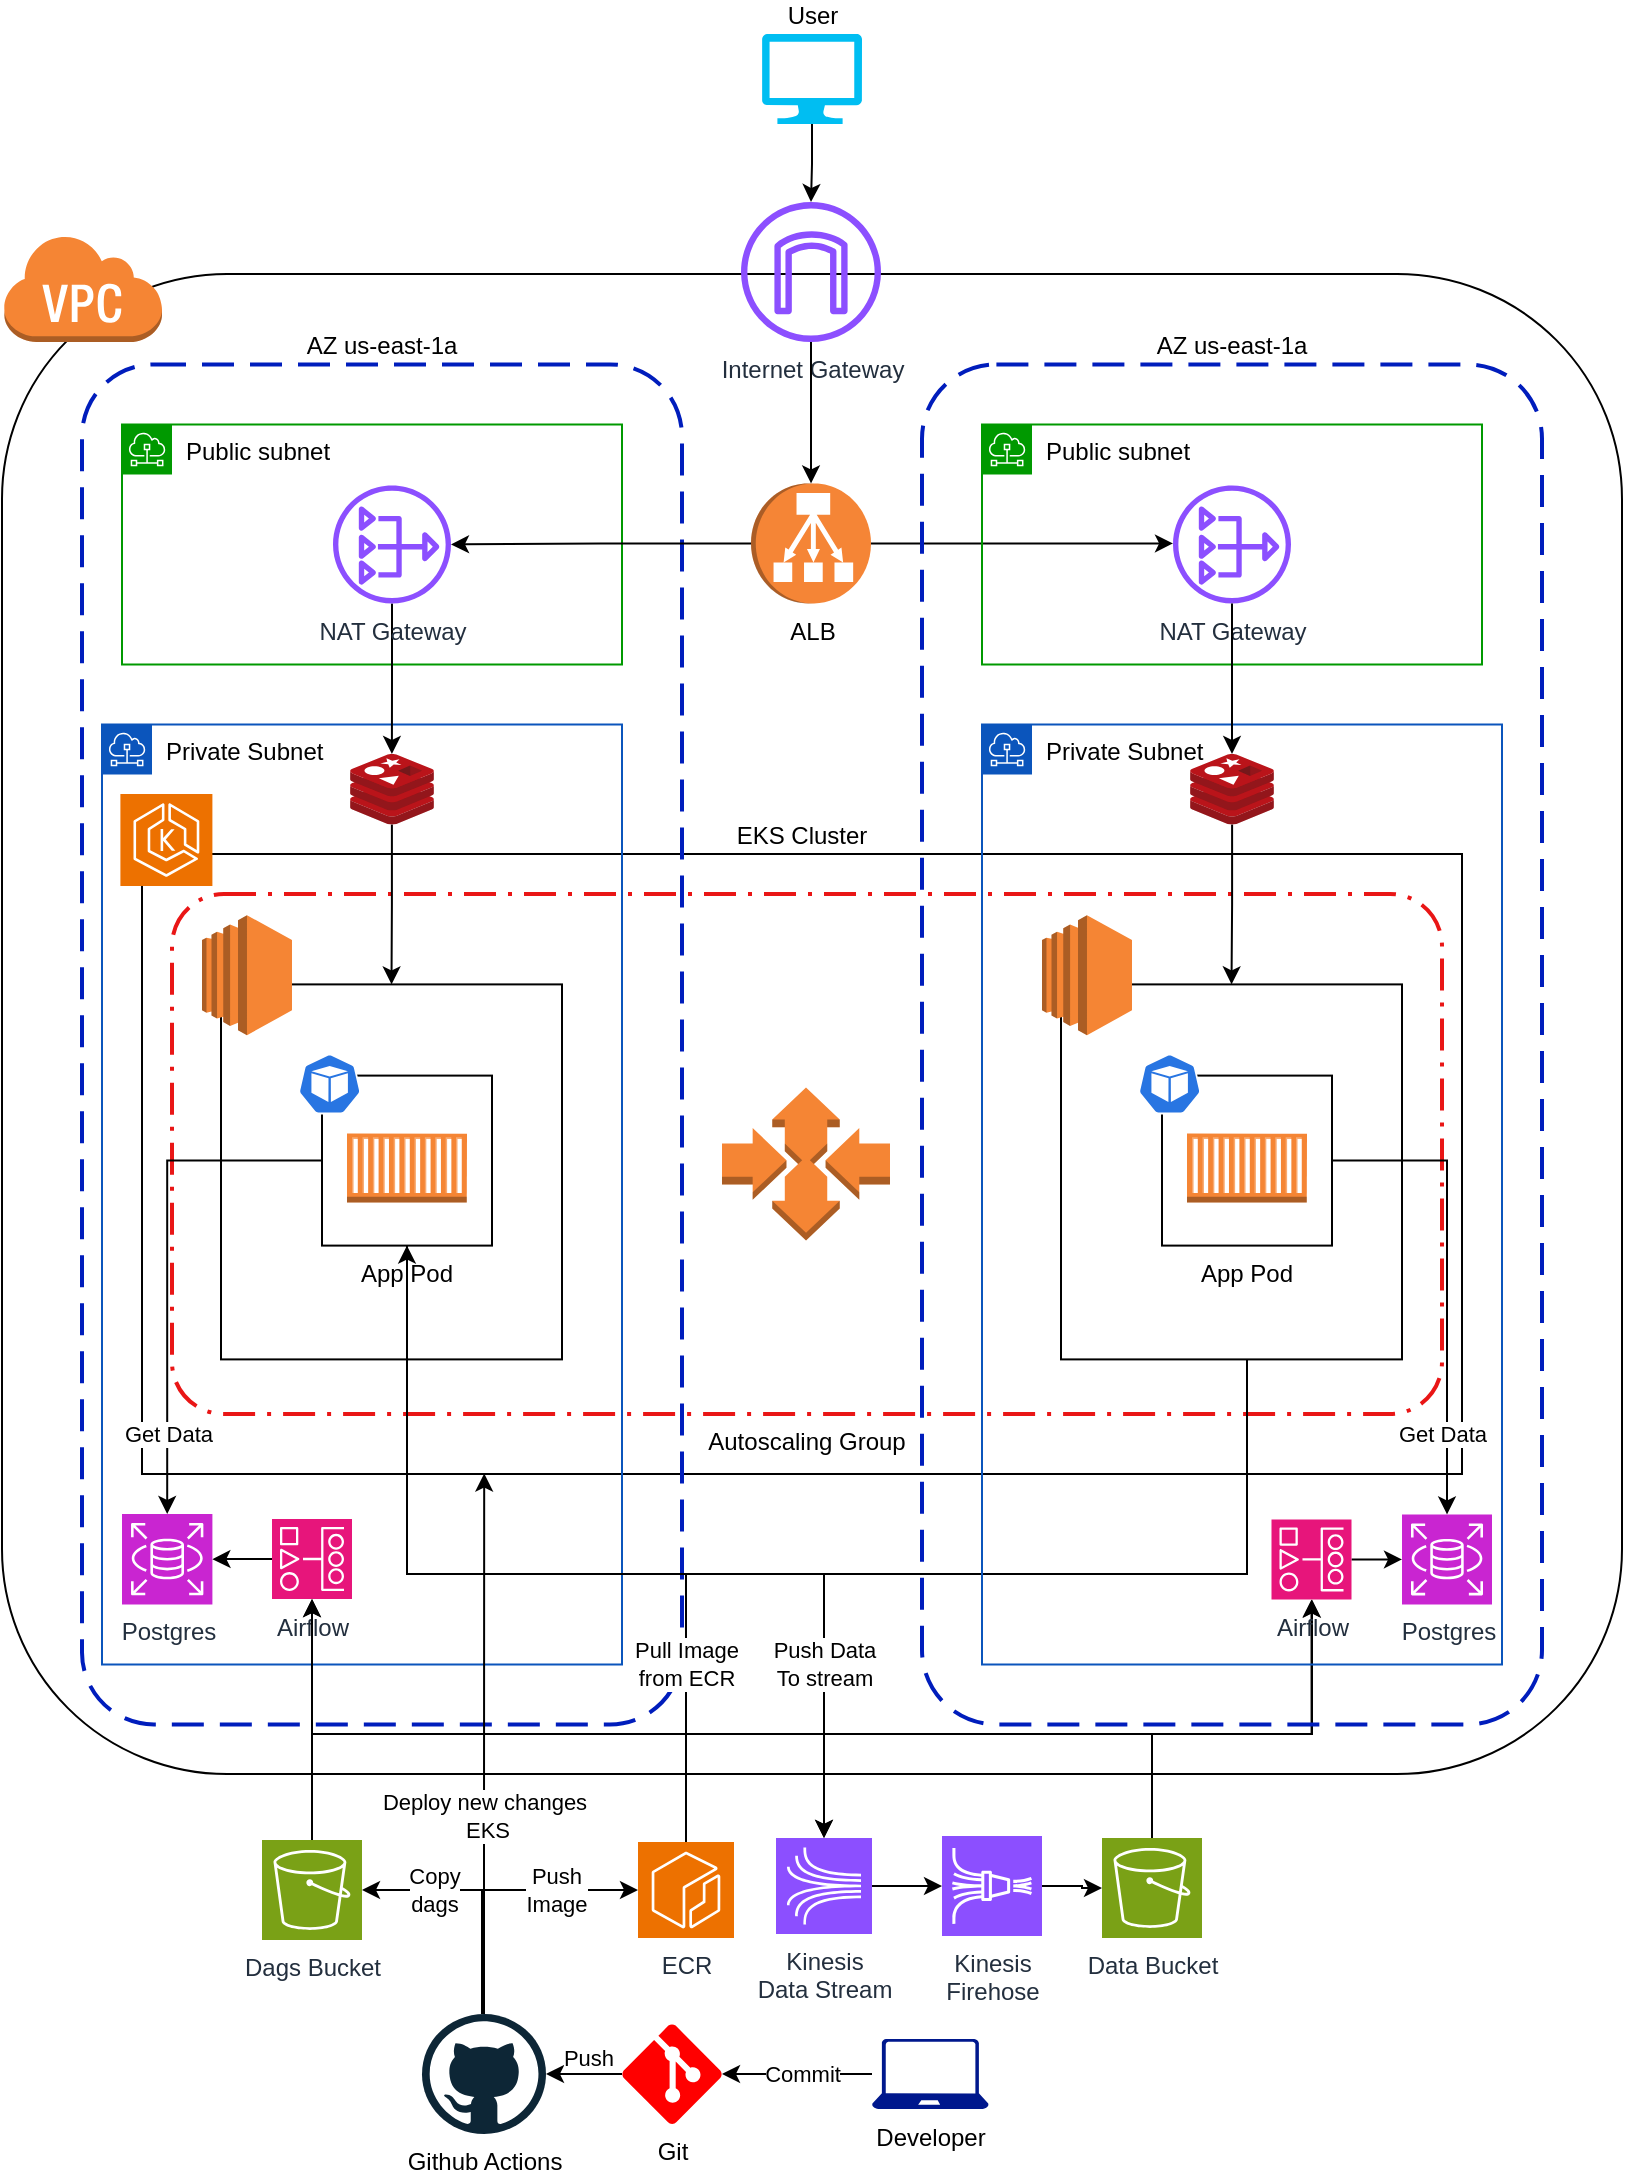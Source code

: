 <mxfile pages="2">
    <diagram id="Nk8_5WHj3bY47Nk8TwNa" name="HLD">
        <mxGraphModel dx="-669" dy="438" grid="1" gridSize="10" guides="1" tooltips="1" connect="1" arrows="1" fold="1" page="1" pageScale="1" pageWidth="827" pageHeight="1169" math="0" shadow="0">
            <root>
                <mxCell id="0"/>
                <mxCell id="1" parent="0"/>
                <mxCell id="sxPNIzPanMjUsf4vRM8A-33" value="" style="group" parent="1" vertex="1" connectable="0">
                    <mxGeometry x="827" y="60" width="810" height="1050" as="geometry"/>
                </mxCell>
                <mxCell id="7RvoK3JPYEXPi2wFE7C1-2" value="" style="rounded=1;whiteSpace=wrap;html=1;fillColor=none;container=0;" parent="sxPNIzPanMjUsf4vRM8A-33" vertex="1">
                    <mxGeometry y="120" width="810" height="750" as="geometry"/>
                </mxCell>
                <mxCell id="7RvoK3JPYEXPi2wFE7C1-3" value="EKS Cluster" style="rounded=0;whiteSpace=wrap;html=1;fillColor=none;labelPosition=center;verticalLabelPosition=top;align=center;verticalAlign=bottom;" parent="sxPNIzPanMjUsf4vRM8A-33" vertex="1">
                    <mxGeometry x="70" y="410" width="660" height="310" as="geometry"/>
                </mxCell>
                <mxCell id="7RvoK3JPYEXPi2wFE7C1-4" value="Autoscaling Group" style="rounded=1;arcSize=10;dashed=1;fillColor=none;gradientColor=none;dashPattern=8 3 1 3;strokeWidth=2;labelPosition=center;verticalLabelPosition=bottom;align=center;verticalAlign=top;textShadow=0;strokeColor=#e91616;" parent="sxPNIzPanMjUsf4vRM8A-33" vertex="1">
                    <mxGeometry x="85" y="430" width="635" height="260" as="geometry"/>
                </mxCell>
                <mxCell id="7RvoK3JPYEXPi2wFE7C1-31" value="" style="group" parent="sxPNIzPanMjUsf4vRM8A-33" connectable="0" vertex="1">
                    <mxGeometry x="40" y="165.2" width="430" height="720" as="geometry"/>
                </mxCell>
                <mxCell id="7RvoK3JPYEXPi2wFE7C1-32" value="" style="group" parent="7RvoK3JPYEXPi2wFE7C1-31" connectable="0" vertex="1">
                    <mxGeometry width="410" height="720" as="geometry"/>
                </mxCell>
                <mxCell id="7RvoK3JPYEXPi2wFE7C1-33" value="AZ us-east-1a" style="rounded=1;arcSize=12;dashed=1;strokeColor=#001DBC;fillColor=none;dashPattern=8 4;strokeWidth=2;fontColor=#000000;labelBackgroundColor=none;labelPosition=center;verticalLabelPosition=top;align=center;verticalAlign=bottom;" parent="7RvoK3JPYEXPi2wFE7C1-32" vertex="1">
                    <mxGeometry width="300" height="680" as="geometry"/>
                </mxCell>
                <mxCell id="7RvoK3JPYEXPi2wFE7C1-34" value="Private Subnet" style="sketch=0;outlineConnect=0;html=1;whiteSpace=wrap;fontSize=12;fontStyle=0;shape=mxgraph.aws4.group;grIcon=mxgraph.aws4.group_subnet;strokeColor=#0b55bc;fillColor=none;verticalAlign=top;align=left;spacingLeft=30;dashed=0;" parent="7RvoK3JPYEXPi2wFE7C1-32" vertex="1">
                    <mxGeometry x="10" y="180" width="260" height="470" as="geometry"/>
                </mxCell>
                <mxCell id="7RvoK3JPYEXPi2wFE7C1-35" value="&lt;font style=&quot;&quot; color=&quot;#000000&quot;&gt;Public subnet&lt;/font&gt;" style="sketch=0;outlineConnect=0;gradientColor=none;html=1;whiteSpace=wrap;fontSize=12;fontStyle=0;shape=mxgraph.aws4.group;grIcon=mxgraph.aws4.group_subnet;strokeColor=#009900;fillColor=none;verticalAlign=top;align=left;spacingLeft=30;fontColor=#879196;dashed=0;" parent="7RvoK3JPYEXPi2wFE7C1-32" vertex="1">
                    <mxGeometry x="20" y="30" width="250" height="120" as="geometry"/>
                </mxCell>
                <mxCell id="LtW3pOr9cEODEj7JGffH-4" style="edgeStyle=orthogonalEdgeStyle;rounded=0;orthogonalLoop=1;jettySize=auto;html=1;" parent="7RvoK3JPYEXPi2wFE7C1-32" source="7RvoK3JPYEXPi2wFE7C1-37" target="LtW3pOr9cEODEj7JGffH-1" edge="1">
                    <mxGeometry relative="1" as="geometry"/>
                </mxCell>
                <mxCell id="7RvoK3JPYEXPi2wFE7C1-37" value="NAT Gateway" style="sketch=0;outlineConnect=0;fontColor=#232F3E;gradientColor=none;fillColor=#8C4FFF;strokeColor=none;dashed=0;verticalLabelPosition=bottom;verticalAlign=top;align=center;html=1;fontSize=12;fontStyle=0;aspect=fixed;pointerEvents=1;shape=mxgraph.aws4.nat_gateway;direction=east;" parent="7RvoK3JPYEXPi2wFE7C1-32" vertex="1">
                    <mxGeometry x="125.5" y="60.5" width="59" height="59" as="geometry"/>
                </mxCell>
                <mxCell id="7RvoK3JPYEXPi2wFE7C1-38" value="" style="group" parent="7RvoK3JPYEXPi2wFE7C1-32" connectable="0" vertex="1">
                    <mxGeometry x="60" y="275.4" width="269.5" height="222.1" as="geometry"/>
                </mxCell>
                <mxCell id="7RvoK3JPYEXPi2wFE7C1-39" value="" style="rounded=0;whiteSpace=wrap;html=1;labelPosition=center;verticalLabelPosition=bottom;align=center;verticalAlign=top;" parent="7RvoK3JPYEXPi2wFE7C1-38" vertex="1">
                    <mxGeometry x="9.5" y="34.6" width="170.5" height="187.5" as="geometry"/>
                </mxCell>
                <mxCell id="7RvoK3JPYEXPi2wFE7C1-40" value="" style="outlineConnect=0;dashed=0;verticalLabelPosition=bottom;verticalAlign=top;align=center;html=1;shape=mxgraph.aws3.ec2;fillColor=#F58534;gradientColor=none;" parent="7RvoK3JPYEXPi2wFE7C1-38" vertex="1">
                    <mxGeometry width="45" height="60" as="geometry"/>
                </mxCell>
                <mxCell id="7RvoK3JPYEXPi2wFE7C1-45" value="" style="group" parent="7RvoK3JPYEXPi2wFE7C1-38" connectable="0" vertex="1">
                    <mxGeometry x="40" y="59.6" width="105" height="105.6" as="geometry"/>
                </mxCell>
                <mxCell id="7RvoK3JPYEXPi2wFE7C1-46" value="App Pod" style="whiteSpace=wrap;html=1;aspect=fixed;labelPosition=center;verticalLabelPosition=bottom;align=center;verticalAlign=top;" parent="7RvoK3JPYEXPi2wFE7C1-45" vertex="1">
                    <mxGeometry x="20" y="20.6" width="85" height="85" as="geometry"/>
                </mxCell>
                <mxCell id="7RvoK3JPYEXPi2wFE7C1-47" value="" style="outlineConnect=0;dashed=0;verticalLabelPosition=bottom;verticalAlign=top;align=center;html=1;shape=mxgraph.aws3.ec2_compute_container;fillColor=#F58534;gradientColor=none;" parent="7RvoK3JPYEXPi2wFE7C1-45" vertex="1">
                    <mxGeometry x="32.5" y="49.6" width="60" height="34.5" as="geometry"/>
                </mxCell>
                <mxCell id="7RvoK3JPYEXPi2wFE7C1-49" value="" style="aspect=fixed;sketch=0;html=1;dashed=0;whitespace=wrap;fillColor=#2875E2;strokeColor=#ffffff;points=[[0.005,0.63,0],[0.1,0.2,0],[0.9,0.2,0],[0.5,0,0],[0.995,0.63,0],[0.72,0.99,0],[0.5,1,0],[0.28,0.99,0]];shape=mxgraph.kubernetes.icon2;prIcon=pod" parent="7RvoK3JPYEXPi2wFE7C1-38" vertex="1">
                    <mxGeometry x="48" y="69.2" width="31.66" height="30.4" as="geometry"/>
                </mxCell>
                <mxCell id="7RvoK3JPYEXPi2wFE7C1-50" value="" style="sketch=0;points=[[0,0,0],[0.25,0,0],[0.5,0,0],[0.75,0,0],[1,0,0],[0,1,0],[0.25,1,0],[0.5,1,0],[0.75,1,0],[1,1,0],[0,0.25,0],[0,0.5,0],[0,0.75,0],[1,0.25,0],[1,0.5,0],[1,0.75,0]];outlineConnect=0;fontColor=#232F3E;fillColor=#ED7100;strokeColor=#ffffff;dashed=0;verticalLabelPosition=bottom;verticalAlign=top;align=center;html=1;fontSize=12;fontStyle=0;aspect=fixed;shape=mxgraph.aws4.resourceIcon;resIcon=mxgraph.aws4.eks;" parent="7RvoK3JPYEXPi2wFE7C1-32" vertex="1">
                    <mxGeometry x="19.2" y="214.8" width="46" height="46" as="geometry"/>
                </mxCell>
                <mxCell id="7RvoK3JPYEXPi2wFE7C1-69" value="Postgres" style="sketch=0;points=[[0,0,0],[0.25,0,0],[0.5,0,0],[0.75,0,0],[1,0,0],[0,1,0],[0.25,1,0],[0.5,1,0],[0.75,1,0],[1,1,0],[0,0.25,0],[0,0.5,0],[0,0.75,0],[1,0.25,0],[1,0.5,0],[1,0.75,0]];outlineConnect=0;fontColor=#232F3E;fillColor=#C925D1;strokeColor=#ffffff;dashed=0;verticalLabelPosition=bottom;verticalAlign=top;align=center;html=1;fontSize=12;fontStyle=0;aspect=fixed;shape=mxgraph.aws4.resourceIcon;resIcon=mxgraph.aws4.rds;" parent="7RvoK3JPYEXPi2wFE7C1-32" vertex="1">
                    <mxGeometry x="20" y="574.8" width="45.2" height="45.2" as="geometry"/>
                </mxCell>
                <mxCell id="8qDAEN7lTzCCSwW9B4eR-32" value="" style="edgeStyle=orthogonalEdgeStyle;rounded=0;orthogonalLoop=1;jettySize=auto;html=1;" parent="7RvoK3JPYEXPi2wFE7C1-32" source="8qDAEN7lTzCCSwW9B4eR-21" target="7RvoK3JPYEXPi2wFE7C1-69" edge="1">
                    <mxGeometry relative="1" as="geometry"/>
                </mxCell>
                <mxCell id="8qDAEN7lTzCCSwW9B4eR-21" value="Airflow" style="sketch=0;points=[[0,0,0],[0.25,0,0],[0.5,0,0],[0.75,0,0],[1,0,0],[0,1,0],[0.25,1,0],[0.5,1,0],[0.75,1,0],[1,1,0],[0,0.25,0],[0,0.5,0],[0,0.75,0],[1,0.25,0],[1,0.5,0],[1,0.75,0]];outlineConnect=0;fontColor=#232F3E;fillColor=#E7157B;strokeColor=#ffffff;dashed=0;verticalLabelPosition=bottom;verticalAlign=top;align=center;html=1;fontSize=12;fontStyle=0;aspect=fixed;shape=mxgraph.aws4.resourceIcon;resIcon=mxgraph.aws4.managed_workflows_for_apache_airflow;" parent="7RvoK3JPYEXPi2wFE7C1-32" vertex="1">
                    <mxGeometry x="95" y="577.3" width="40" height="40" as="geometry"/>
                </mxCell>
                <mxCell id="LtW3pOr9cEODEj7JGffH-5" style="edgeStyle=orthogonalEdgeStyle;rounded=0;orthogonalLoop=1;jettySize=auto;html=1;" parent="7RvoK3JPYEXPi2wFE7C1-32" source="LtW3pOr9cEODEj7JGffH-1" target="7RvoK3JPYEXPi2wFE7C1-39" edge="1">
                    <mxGeometry relative="1" as="geometry"/>
                </mxCell>
                <mxCell id="LtW3pOr9cEODEj7JGffH-1" value="" style="image;sketch=0;aspect=fixed;html=1;points=[];align=center;fontSize=12;image=img/lib/mscae/Cache_Redis_Product.svg;" parent="7RvoK3JPYEXPi2wFE7C1-32" vertex="1">
                    <mxGeometry x="134.05" y="194.8" width="41.9" height="35.2" as="geometry"/>
                </mxCell>
                <mxCell id="7RvoK3JPYEXPi2wFE7C1-60" value="" style="outlineConnect=0;dashed=0;verticalLabelPosition=bottom;verticalAlign=top;align=center;html=1;shape=mxgraph.aws3.auto_scaling;fillColor=#F58534;gradientColor=none;" parent="7RvoK3JPYEXPi2wFE7C1-32" vertex="1">
                    <mxGeometry x="320" y="361.55" width="84" height="76.5" as="geometry"/>
                </mxCell>
                <mxCell id="VeaT5giZ94QDTVKN3jzC-1" value="ALB" style="outlineConnect=0;dashed=0;verticalLabelPosition=bottom;verticalAlign=top;align=center;html=1;shape=mxgraph.aws3.classic_load_balancer;fillColor=#F58536;gradientColor=none;direction=south;" parent="7RvoK3JPYEXPi2wFE7C1-32" vertex="1">
                    <mxGeometry x="334.5" y="59.5" width="60" height="60" as="geometry"/>
                </mxCell>
                <mxCell id="VeaT5giZ94QDTVKN3jzC-5" style="edgeStyle=orthogonalEdgeStyle;rounded=0;orthogonalLoop=1;jettySize=auto;html=1;" parent="7RvoK3JPYEXPi2wFE7C1-32" source="VeaT5giZ94QDTVKN3jzC-1" target="7RvoK3JPYEXPi2wFE7C1-37" edge="1">
                    <mxGeometry relative="1" as="geometry"/>
                </mxCell>
                <mxCell id="sxPNIzPanMjUsf4vRM8A-8" style="edgeStyle=orthogonalEdgeStyle;rounded=0;orthogonalLoop=1;jettySize=auto;html=1;entryX=0.5;entryY=0;entryDx=0;entryDy=0;entryPerimeter=0;" parent="7RvoK3JPYEXPi2wFE7C1-32" source="7RvoK3JPYEXPi2wFE7C1-46" target="7RvoK3JPYEXPi2wFE7C1-69" edge="1">
                    <mxGeometry relative="1" as="geometry"/>
                </mxCell>
                <mxCell id="sxPNIzPanMjUsf4vRM8A-9" value="Get Data" style="edgeLabel;html=1;align=center;verticalAlign=middle;resizable=0;points=[];" parent="sxPNIzPanMjUsf4vRM8A-8" vertex="1" connectable="0">
                    <mxGeometry x="0.558" relative="1" as="geometry">
                        <mxPoint y="16" as="offset"/>
                    </mxGeometry>
                </mxCell>
                <mxCell id="7RvoK3JPYEXPi2wFE7C1-51" value="" style="outlineConnect=0;dashed=0;verticalLabelPosition=bottom;verticalAlign=top;align=center;html=1;shape=mxgraph.aws3.virtual_private_cloud;fillColor=#F58534;gradientColor=none;" parent="sxPNIzPanMjUsf4vRM8A-33" vertex="1">
                    <mxGeometry x="0.5" y="100" width="79.5" height="54" as="geometry"/>
                </mxCell>
                <mxCell id="8qDAEN7lTzCCSwW9B4eR-36" style="edgeStyle=orthogonalEdgeStyle;rounded=0;orthogonalLoop=1;jettySize=auto;html=1;" parent="sxPNIzPanMjUsf4vRM8A-33" source="VeaT5giZ94QDTVKN3jzC-1" target="8qDAEN7lTzCCSwW9B4eR-7" edge="1">
                    <mxGeometry relative="1" as="geometry">
                        <Array as="points">
                            <mxPoint x="410" y="250"/>
                        </Array>
                    </mxGeometry>
                </mxCell>
                <mxCell id="7RvoK3JPYEXPi2wFE7C1-53" value="Internet Gateway" style="sketch=0;outlineConnect=0;fontColor=#232F3E;gradientColor=none;fillColor=#8C4FFF;strokeColor=none;dashed=0;verticalLabelPosition=bottom;verticalAlign=top;align=center;html=1;fontSize=12;fontStyle=0;aspect=fixed;pointerEvents=1;shape=mxgraph.aws4.internet_gateway;" parent="sxPNIzPanMjUsf4vRM8A-33" vertex="1">
                    <mxGeometry x="369.5" y="84" width="70" height="70" as="geometry"/>
                </mxCell>
                <mxCell id="7RvoK3JPYEXPi2wFE7C1-57" value="" style="edgeStyle=orthogonalEdgeStyle;rounded=0;orthogonalLoop=1;jettySize=auto;html=1;" parent="sxPNIzPanMjUsf4vRM8A-33" source="7RvoK3JPYEXPi2wFE7C1-58" target="7RvoK3JPYEXPi2wFE7C1-53" edge="1">
                    <mxGeometry relative="1" as="geometry"/>
                </mxCell>
                <mxCell id="7RvoK3JPYEXPi2wFE7C1-58" value="User" style="verticalLabelPosition=top;html=1;verticalAlign=bottom;align=center;strokeColor=none;fillColor=#00BEF2;shape=mxgraph.azure.computer;pointerEvents=1;labelPosition=center;" parent="sxPNIzPanMjUsf4vRM8A-33" vertex="1">
                    <mxGeometry x="380" width="50" height="45" as="geometry"/>
                </mxCell>
                <mxCell id="3yoMqUDnN0wElFV1GtGB-1" value="Data Bucket" style="sketch=0;points=[[0,0,0],[0.25,0,0],[0.5,0,0],[0.75,0,0],[1,0,0],[0,1,0],[0.25,1,0],[0.5,1,0],[0.75,1,0],[1,1,0],[0,0.25,0],[0,0.5,0],[0,0.75,0],[1,0.25,0],[1,0.5,0],[1,0.75,0]];outlineConnect=0;fontColor=#232F3E;fillColor=#7AA116;strokeColor=#ffffff;dashed=0;verticalLabelPosition=bottom;verticalAlign=top;align=center;html=1;fontSize=12;fontStyle=0;aspect=fixed;shape=mxgraph.aws4.resourceIcon;resIcon=mxgraph.aws4.s3;" parent="sxPNIzPanMjUsf4vRM8A-33" vertex="1">
                    <mxGeometry x="550" y="902" width="50" height="50" as="geometry"/>
                </mxCell>
                <mxCell id="3yoMqUDnN0wElFV1GtGB-9" value="" style="edgeStyle=orthogonalEdgeStyle;rounded=0;orthogonalLoop=1;jettySize=auto;html=1;" parent="sxPNIzPanMjUsf4vRM8A-33" source="3yoMqUDnN0wElFV1GtGB-2" target="3yoMqUDnN0wElFV1GtGB-3" edge="1">
                    <mxGeometry relative="1" as="geometry"/>
                </mxCell>
                <mxCell id="3yoMqUDnN0wElFV1GtGB-2" value="Kinesis&lt;div&gt;&lt;span style=&quot;background-color: initial;&quot;&gt;Data Stream&lt;/span&gt;&lt;/div&gt;" style="sketch=0;points=[[0,0,0],[0.25,0,0],[0.5,0,0],[0.75,0,0],[1,0,0],[0,1,0],[0.25,1,0],[0.5,1,0],[0.75,1,0],[1,1,0],[0,0.25,0],[0,0.5,0],[0,0.75,0],[1,0.25,0],[1,0.5,0],[1,0.75,0]];outlineConnect=0;fontColor=#232F3E;fillColor=#8C4FFF;strokeColor=#ffffff;dashed=0;verticalLabelPosition=bottom;verticalAlign=top;align=center;html=1;fontSize=12;fontStyle=0;aspect=fixed;shape=mxgraph.aws4.resourceIcon;resIcon=mxgraph.aws4.kinesis;direction=east;" parent="sxPNIzPanMjUsf4vRM8A-33" vertex="1">
                    <mxGeometry x="387" y="902" width="48" height="48" as="geometry"/>
                </mxCell>
                <mxCell id="3yoMqUDnN0wElFV1GtGB-10" value="" style="edgeStyle=orthogonalEdgeStyle;rounded=0;orthogonalLoop=1;jettySize=auto;html=1;" parent="sxPNIzPanMjUsf4vRM8A-33" source="3yoMqUDnN0wElFV1GtGB-3" target="3yoMqUDnN0wElFV1GtGB-1" edge="1">
                    <mxGeometry relative="1" as="geometry"/>
                </mxCell>
                <mxCell id="3yoMqUDnN0wElFV1GtGB-3" value="Kinesis&lt;div&gt;Firehose&lt;/div&gt;" style="sketch=0;points=[[0,0,0],[0.25,0,0],[0.5,0,0],[0.75,0,0],[1,0,0],[0,1,0],[0.25,1,0],[0.5,1,0],[0.75,1,0],[1,1,0],[0,0.25,0],[0,0.5,0],[0,0.75,0],[1,0.25,0],[1,0.5,0],[1,0.75,0]];outlineConnect=0;fontColor=#232F3E;fillColor=#8C4FFF;strokeColor=#ffffff;dashed=0;verticalLabelPosition=bottom;verticalAlign=top;align=center;html=1;fontSize=12;fontStyle=0;aspect=fixed;shape=mxgraph.aws4.resourceIcon;resIcon=mxgraph.aws4.kinesis_data_firehose;direction=east;" parent="sxPNIzPanMjUsf4vRM8A-33" vertex="1">
                    <mxGeometry x="470" y="901" width="50" height="50" as="geometry"/>
                </mxCell>
                <mxCell id="8qDAEN7lTzCCSwW9B4eR-20" style="edgeStyle=orthogonalEdgeStyle;rounded=0;orthogonalLoop=1;jettySize=auto;html=1;exitX=0.5;exitY=1;exitDx=0;exitDy=0;" parent="sxPNIzPanMjUsf4vRM8A-33" source="8qDAEN7lTzCCSwW9B4eR-12" target="3yoMqUDnN0wElFV1GtGB-2" edge="1">
                    <mxGeometry relative="1" as="geometry">
                        <Array as="points">
                            <mxPoint x="623" y="770"/>
                            <mxPoint x="411" y="770"/>
                        </Array>
                    </mxGeometry>
                </mxCell>
                <mxCell id="8qDAEN7lTzCCSwW9B4eR-29" style="edgeStyle=orthogonalEdgeStyle;rounded=0;orthogonalLoop=1;jettySize=auto;html=1;entryX=0.5;entryY=1;entryDx=0;entryDy=0;entryPerimeter=0;" parent="sxPNIzPanMjUsf4vRM8A-33" source="3yoMqUDnN0wElFV1GtGB-1" target="8qDAEN7lTzCCSwW9B4eR-22" edge="1">
                    <mxGeometry relative="1" as="geometry">
                        <Array as="points">
                            <mxPoint x="575" y="850"/>
                            <mxPoint x="655" y="850"/>
                        </Array>
                    </mxGeometry>
                </mxCell>
                <mxCell id="LtW3pOr9cEODEj7JGffH-9" style="edgeStyle=orthogonalEdgeStyle;rounded=0;orthogonalLoop=1;jettySize=auto;html=1;" parent="sxPNIzPanMjUsf4vRM8A-33" source="LtW3pOr9cEODEj7JGffH-6" target="8qDAEN7lTzCCSwW9B4eR-22" edge="1">
                    <mxGeometry relative="1" as="geometry">
                        <Array as="points">
                            <mxPoint x="155" y="850"/>
                            <mxPoint x="655" y="850"/>
                        </Array>
                    </mxGeometry>
                </mxCell>
                <mxCell id="LtW3pOr9cEODEj7JGffH-6" value="Dags Bucket" style="sketch=0;points=[[0,0,0],[0.25,0,0],[0.5,0,0],[0.75,0,0],[1,0,0],[0,1,0],[0.25,1,0],[0.5,1,0],[0.75,1,0],[1,1,0],[0,0.25,0],[0,0.5,0],[0,0.75,0],[1,0.25,0],[1,0.5,0],[1,0.75,0]];outlineConnect=0;fontColor=#232F3E;fillColor=#7AA116;strokeColor=#ffffff;dashed=0;verticalLabelPosition=bottom;verticalAlign=top;align=center;html=1;fontSize=12;fontStyle=0;aspect=fixed;shape=mxgraph.aws4.resourceIcon;resIcon=mxgraph.aws4.s3;" parent="sxPNIzPanMjUsf4vRM8A-33" vertex="1">
                    <mxGeometry x="130" y="903" width="50" height="50" as="geometry"/>
                </mxCell>
                <mxCell id="LtW3pOr9cEODEj7JGffH-7" style="edgeStyle=orthogonalEdgeStyle;rounded=0;orthogonalLoop=1;jettySize=auto;html=1;entryX=0.5;entryY=1;entryDx=0;entryDy=0;entryPerimeter=0;" parent="sxPNIzPanMjUsf4vRM8A-33" source="LtW3pOr9cEODEj7JGffH-6" target="8qDAEN7lTzCCSwW9B4eR-21" edge="1">
                    <mxGeometry relative="1" as="geometry"/>
                </mxCell>
                <mxCell id="LtW3pOr9cEODEj7JGffH-8" style="edgeStyle=orthogonalEdgeStyle;rounded=0;orthogonalLoop=1;jettySize=auto;html=1;entryX=0.5;entryY=1;entryDx=0;entryDy=0;entryPerimeter=0;" parent="sxPNIzPanMjUsf4vRM8A-33" source="3yoMqUDnN0wElFV1GtGB-1" target="8qDAEN7lTzCCSwW9B4eR-21" edge="1">
                    <mxGeometry relative="1" as="geometry">
                        <Array as="points">
                            <mxPoint x="575" y="850"/>
                            <mxPoint x="155" y="850"/>
                        </Array>
                    </mxGeometry>
                </mxCell>
                <mxCell id="VeaT5giZ94QDTVKN3jzC-3" value="" style="edgeStyle=orthogonalEdgeStyle;rounded=0;orthogonalLoop=1;jettySize=auto;html=1;" parent="sxPNIzPanMjUsf4vRM8A-33" source="7RvoK3JPYEXPi2wFE7C1-53" target="VeaT5giZ94QDTVKN3jzC-1" edge="1">
                    <mxGeometry relative="1" as="geometry">
                        <Array as="points"/>
                        <mxPoint x="410" y="150" as="sourcePoint"/>
                        <mxPoint x="586" y="250" as="targetPoint"/>
                    </mxGeometry>
                </mxCell>
                <mxCell id="VeaT5giZ94QDTVKN3jzC-7" style="edgeStyle=orthogonalEdgeStyle;rounded=0;orthogonalLoop=1;jettySize=auto;html=1;entryX=0.5;entryY=1;entryDx=0;entryDy=0;" parent="sxPNIzPanMjUsf4vRM8A-33" source="VeaT5giZ94QDTVKN3jzC-6" target="7RvoK3JPYEXPi2wFE7C1-46" edge="1">
                    <mxGeometry relative="1" as="geometry">
                        <Array as="points">
                            <mxPoint x="342" y="770"/>
                            <mxPoint x="202" y="770"/>
                        </Array>
                    </mxGeometry>
                </mxCell>
                <mxCell id="VeaT5giZ94QDTVKN3jzC-9" style="edgeStyle=orthogonalEdgeStyle;rounded=0;orthogonalLoop=1;jettySize=auto;html=1;entryX=0.5;entryY=1;entryDx=0;entryDy=0;" parent="sxPNIzPanMjUsf4vRM8A-33" source="VeaT5giZ94QDTVKN3jzC-6" target="8qDAEN7lTzCCSwW9B4eR-12" edge="1">
                    <mxGeometry relative="1" as="geometry">
                        <Array as="points">
                            <mxPoint x="342" y="770"/>
                            <mxPoint x="623" y="770"/>
                        </Array>
                    </mxGeometry>
                </mxCell>
                <mxCell id="VeaT5giZ94QDTVKN3jzC-11" value="Pull Image&lt;div&gt;from ECR&lt;/div&gt;" style="edgeLabel;html=1;align=center;verticalAlign=middle;resizable=0;points=[];" parent="VeaT5giZ94QDTVKN3jzC-9" vertex="1" connectable="0">
                    <mxGeometry x="-0.672" y="-1" relative="1" as="geometry">
                        <mxPoint x="-1" y="6" as="offset"/>
                    </mxGeometry>
                </mxCell>
                <mxCell id="VeaT5giZ94QDTVKN3jzC-6" value="ECR" style="sketch=0;points=[[0,0,0],[0.25,0,0],[0.5,0,0],[0.75,0,0],[1,0,0],[0,1,0],[0.25,1,0],[0.5,1,0],[0.75,1,0],[1,1,0],[0,0.25,0],[0,0.5,0],[0,0.75,0],[1,0.25,0],[1,0.5,0],[1,0.75,0]];outlineConnect=0;fontColor=#232F3E;fillColor=#ED7100;strokeColor=#ffffff;dashed=0;verticalLabelPosition=bottom;verticalAlign=top;align=center;html=1;fontSize=12;fontStyle=0;aspect=fixed;shape=mxgraph.aws4.resourceIcon;resIcon=mxgraph.aws4.ecr;" parent="sxPNIzPanMjUsf4vRM8A-33" vertex="1">
                    <mxGeometry x="318" y="904" width="48" height="48" as="geometry"/>
                </mxCell>
                <mxCell id="VeaT5giZ94QDTVKN3jzC-8" style="edgeStyle=orthogonalEdgeStyle;rounded=0;orthogonalLoop=1;jettySize=auto;html=1;exitX=0.5;exitY=1;exitDx=0;exitDy=0;entryX=0.5;entryY=0;entryDx=0;entryDy=0;entryPerimeter=0;" parent="sxPNIzPanMjUsf4vRM8A-33" source="7RvoK3JPYEXPi2wFE7C1-46" target="3yoMqUDnN0wElFV1GtGB-2" edge="1">
                    <mxGeometry relative="1" as="geometry">
                        <Array as="points">
                            <mxPoint x="202" y="770"/>
                            <mxPoint x="411" y="770"/>
                        </Array>
                    </mxGeometry>
                </mxCell>
                <mxCell id="VeaT5giZ94QDTVKN3jzC-10" value="Push Data&lt;div&gt;To stream&lt;/div&gt;" style="edgeLabel;html=1;align=center;verticalAlign=middle;resizable=0;points=[];" parent="VeaT5giZ94QDTVKN3jzC-8" vertex="1" connectable="0">
                    <mxGeometry x="0.702" y="1" relative="1" as="geometry">
                        <mxPoint x="-1" y="-12" as="offset"/>
                    </mxGeometry>
                </mxCell>
                <mxCell id="sxPNIzPanMjUsf4vRM8A-19" value="" style="edgeStyle=orthogonalEdgeStyle;rounded=0;orthogonalLoop=1;jettySize=auto;html=1;" parent="sxPNIzPanMjUsf4vRM8A-33" source="sxPNIzPanMjUsf4vRM8A-21" target="sxPNIzPanMjUsf4vRM8A-25" edge="1">
                    <mxGeometry relative="1" as="geometry"/>
                </mxCell>
                <mxCell id="sxPNIzPanMjUsf4vRM8A-20" value="Commit" style="edgeLabel;html=1;align=center;verticalAlign=middle;resizable=0;points=[];" parent="sxPNIzPanMjUsf4vRM8A-19" connectable="0" vertex="1">
                    <mxGeometry x="0.135" relative="1" as="geometry">
                        <mxPoint x="7" as="offset"/>
                    </mxGeometry>
                </mxCell>
                <mxCell id="sxPNIzPanMjUsf4vRM8A-21" value="Developer" style="sketch=0;aspect=fixed;pointerEvents=1;shadow=0;dashed=0;html=1;strokeColor=none;labelPosition=center;verticalLabelPosition=bottom;verticalAlign=top;align=center;fillColor=#00188D;shape=mxgraph.azure.laptop" parent="sxPNIzPanMjUsf4vRM8A-33" vertex="1">
                    <mxGeometry x="435" y="1002.5" width="58.33" height="35" as="geometry"/>
                </mxCell>
                <mxCell id="sxPNIzPanMjUsf4vRM8A-22" value="Github Actions" style="dashed=0;outlineConnect=0;html=1;align=center;labelPosition=center;verticalLabelPosition=bottom;verticalAlign=top;shape=mxgraph.weblogos.github" parent="sxPNIzPanMjUsf4vRM8A-33" vertex="1">
                    <mxGeometry x="210" y="990" width="62" height="60" as="geometry"/>
                </mxCell>
                <mxCell id="sxPNIzPanMjUsf4vRM8A-23" value="" style="edgeStyle=orthogonalEdgeStyle;rounded=0;orthogonalLoop=1;jettySize=auto;html=1;" parent="sxPNIzPanMjUsf4vRM8A-33" source="sxPNIzPanMjUsf4vRM8A-25" target="sxPNIzPanMjUsf4vRM8A-22" edge="1">
                    <mxGeometry relative="1" as="geometry"/>
                </mxCell>
                <mxCell id="sxPNIzPanMjUsf4vRM8A-24" value="Push" style="edgeLabel;html=1;align=center;verticalAlign=middle;resizable=0;points=[];" parent="sxPNIzPanMjUsf4vRM8A-23" connectable="0" vertex="1">
                    <mxGeometry x="-0.195" y="-4" relative="1" as="geometry">
                        <mxPoint y="-4" as="offset"/>
                    </mxGeometry>
                </mxCell>
                <mxCell id="sxPNIzPanMjUsf4vRM8A-25" value="Git" style="verticalLabelPosition=bottom;html=1;verticalAlign=top;align=center;strokeColor=none;fillColor=#FF0000;shape=mxgraph.azure.git_repository;labelPosition=center;" parent="sxPNIzPanMjUsf4vRM8A-33" vertex="1">
                    <mxGeometry x="310" y="995" width="50" height="50" as="geometry"/>
                </mxCell>
                <mxCell id="sxPNIzPanMjUsf4vRM8A-28" style="edgeStyle=orthogonalEdgeStyle;rounded=0;orthogonalLoop=1;jettySize=auto;html=1;entryX=0;entryY=0.5;entryDx=0;entryDy=0;entryPerimeter=0;" parent="sxPNIzPanMjUsf4vRM8A-33" source="sxPNIzPanMjUsf4vRM8A-22" target="VeaT5giZ94QDTVKN3jzC-6" edge="1">
                    <mxGeometry relative="1" as="geometry">
                        <Array as="points">
                            <mxPoint x="240" y="928"/>
                        </Array>
                    </mxGeometry>
                </mxCell>
                <mxCell id="sxPNIzPanMjUsf4vRM8A-31" value="Push&lt;div&gt;Image&lt;/div&gt;" style="edgeLabel;html=1;align=center;verticalAlign=middle;resizable=0;points=[];" parent="sxPNIzPanMjUsf4vRM8A-28" vertex="1" connectable="0">
                    <mxGeometry x="0.408" relative="1" as="geometry">
                        <mxPoint as="offset"/>
                    </mxGeometry>
                </mxCell>
                <mxCell id="sxPNIzPanMjUsf4vRM8A-30" style="edgeStyle=orthogonalEdgeStyle;rounded=0;orthogonalLoop=1;jettySize=auto;html=1;entryX=1;entryY=0.5;entryDx=0;entryDy=0;entryPerimeter=0;" parent="sxPNIzPanMjUsf4vRM8A-33" source="sxPNIzPanMjUsf4vRM8A-22" target="LtW3pOr9cEODEj7JGffH-6" edge="1">
                    <mxGeometry relative="1" as="geometry">
                        <Array as="points">
                            <mxPoint x="240" y="928"/>
                        </Array>
                    </mxGeometry>
                </mxCell>
                <mxCell id="sxPNIzPanMjUsf4vRM8A-32" value="Copy&lt;div&gt;dags&lt;/div&gt;" style="edgeLabel;html=1;align=center;verticalAlign=middle;resizable=0;points=[];" parent="sxPNIzPanMjUsf4vRM8A-30" vertex="1" connectable="0">
                    <mxGeometry x="0.735" relative="1" as="geometry">
                        <mxPoint x="20" as="offset"/>
                    </mxGeometry>
                </mxCell>
                <mxCell id="8qDAEN7lTzCCSwW9B4eR-3" value="AZ us-east-1a" style="rounded=1;arcSize=12;dashed=1;strokeColor=#001DBC;fillColor=none;dashPattern=8 4;strokeWidth=2;fontColor=#000000;labelBackgroundColor=none;labelPosition=center;verticalLabelPosition=top;align=center;verticalAlign=bottom;" parent="sxPNIzPanMjUsf4vRM8A-33" vertex="1">
                    <mxGeometry x="460" y="165.2" width="310" height="680" as="geometry"/>
                </mxCell>
                <mxCell id="8qDAEN7lTzCCSwW9B4eR-4" value="Private Subnet" style="sketch=0;outlineConnect=0;html=1;whiteSpace=wrap;fontSize=12;fontStyle=0;shape=mxgraph.aws4.group;grIcon=mxgraph.aws4.group_subnet;strokeColor=#0b55bc;fillColor=none;verticalAlign=top;align=left;spacingLeft=30;dashed=0;" parent="sxPNIzPanMjUsf4vRM8A-33" vertex="1">
                    <mxGeometry x="490" y="345.2" width="260" height="470" as="geometry"/>
                </mxCell>
                <mxCell id="8qDAEN7lTzCCSwW9B4eR-5" value="&lt;font style=&quot;&quot; color=&quot;#000000&quot;&gt;Public subnet&lt;/font&gt;" style="sketch=0;outlineConnect=0;gradientColor=none;html=1;whiteSpace=wrap;fontSize=12;fontStyle=0;shape=mxgraph.aws4.group;grIcon=mxgraph.aws4.group_subnet;strokeColor=#009900;fillColor=none;verticalAlign=top;align=left;spacingLeft=30;fontColor=#879196;dashed=0;" parent="sxPNIzPanMjUsf4vRM8A-33" vertex="1">
                    <mxGeometry x="490" y="195.2" width="250" height="120" as="geometry"/>
                </mxCell>
                <mxCell id="8qDAEN7lTzCCSwW9B4eR-6" style="edgeStyle=orthogonalEdgeStyle;rounded=0;orthogonalLoop=1;jettySize=auto;html=1;entryX=0.5;entryY=0;entryDx=0;entryDy=0;" parent="sxPNIzPanMjUsf4vRM8A-33" source="LtW3pOr9cEODEj7JGffH-2" target="8qDAEN7lTzCCSwW9B4eR-9" edge="1">
                    <mxGeometry relative="1" as="geometry"/>
                </mxCell>
                <mxCell id="8qDAEN7lTzCCSwW9B4eR-7" value="NAT Gateway" style="sketch=0;outlineConnect=0;fontColor=#232F3E;gradientColor=none;fillColor=#8C4FFF;strokeColor=none;dashed=0;verticalLabelPosition=bottom;verticalAlign=top;align=center;html=1;fontSize=12;fontStyle=0;aspect=fixed;pointerEvents=1;shape=mxgraph.aws4.nat_gateway;direction=east;" parent="sxPNIzPanMjUsf4vRM8A-33" vertex="1">
                    <mxGeometry x="585.5" y="225.7" width="59" height="59" as="geometry"/>
                </mxCell>
                <mxCell id="8qDAEN7lTzCCSwW9B4eR-8" value="" style="group" parent="sxPNIzPanMjUsf4vRM8A-33" connectable="0" vertex="1">
                    <mxGeometry x="520" y="440.6" width="269.5" height="222.1" as="geometry"/>
                </mxCell>
                <mxCell id="8qDAEN7lTzCCSwW9B4eR-9" value="" style="rounded=0;whiteSpace=wrap;html=1;labelPosition=center;verticalLabelPosition=bottom;align=center;verticalAlign=top;" parent="8qDAEN7lTzCCSwW9B4eR-8" vertex="1">
                    <mxGeometry x="9.5" y="34.6" width="170.5" height="187.5" as="geometry"/>
                </mxCell>
                <mxCell id="8qDAEN7lTzCCSwW9B4eR-10" value="" style="outlineConnect=0;dashed=0;verticalLabelPosition=bottom;verticalAlign=top;align=center;html=1;shape=mxgraph.aws3.ec2;fillColor=#F58534;gradientColor=none;" parent="8qDAEN7lTzCCSwW9B4eR-8" vertex="1">
                    <mxGeometry width="45" height="60" as="geometry"/>
                </mxCell>
                <mxCell id="8qDAEN7lTzCCSwW9B4eR-11" value="" style="group" parent="8qDAEN7lTzCCSwW9B4eR-8" connectable="0" vertex="1">
                    <mxGeometry x="40" y="59.6" width="105" height="105.6" as="geometry"/>
                </mxCell>
                <mxCell id="8qDAEN7lTzCCSwW9B4eR-12" value="App Pod" style="whiteSpace=wrap;html=1;aspect=fixed;labelPosition=center;verticalLabelPosition=bottom;align=center;verticalAlign=top;" parent="8qDAEN7lTzCCSwW9B4eR-11" vertex="1">
                    <mxGeometry x="20" y="20.6" width="85" height="85" as="geometry"/>
                </mxCell>
                <mxCell id="8qDAEN7lTzCCSwW9B4eR-13" value="" style="outlineConnect=0;dashed=0;verticalLabelPosition=bottom;verticalAlign=top;align=center;html=1;shape=mxgraph.aws3.ec2_compute_container;fillColor=#F58534;gradientColor=none;" parent="8qDAEN7lTzCCSwW9B4eR-11" vertex="1">
                    <mxGeometry x="32.5" y="49.6" width="60" height="34.5" as="geometry"/>
                </mxCell>
                <mxCell id="8qDAEN7lTzCCSwW9B4eR-14" value="" style="aspect=fixed;sketch=0;html=1;dashed=0;whitespace=wrap;fillColor=#2875E2;strokeColor=#ffffff;points=[[0.005,0.63,0],[0.1,0.2,0],[0.9,0.2,0],[0.5,0,0],[0.995,0.63,0],[0.72,0.99,0],[0.5,1,0],[0.28,0.99,0]];shape=mxgraph.kubernetes.icon2;prIcon=pod" parent="8qDAEN7lTzCCSwW9B4eR-8" vertex="1">
                    <mxGeometry x="48" y="69.2" width="31.66" height="30.4" as="geometry"/>
                </mxCell>
                <mxCell id="8qDAEN7lTzCCSwW9B4eR-16" value="Postgres" style="sketch=0;points=[[0,0,0],[0.25,0,0],[0.5,0,0],[0.75,0,0],[1,0,0],[0,1,0],[0.25,1,0],[0.5,1,0],[0.75,1,0],[1,1,0],[0,0.25,0],[0,0.5,0],[0,0.75,0],[1,0.25,0],[1,0.5,0],[1,0.75,0]];outlineConnect=0;fontColor=#232F3E;fillColor=#C925D1;strokeColor=#ffffff;dashed=0;verticalLabelPosition=bottom;verticalAlign=top;align=center;html=1;fontSize=12;fontStyle=0;aspect=fixed;shape=mxgraph.aws4.resourceIcon;resIcon=mxgraph.aws4.rds;" parent="sxPNIzPanMjUsf4vRM8A-33" vertex="1">
                    <mxGeometry x="700" y="740.2" width="45" height="45" as="geometry"/>
                </mxCell>
                <mxCell id="8qDAEN7lTzCCSwW9B4eR-35" value="" style="edgeStyle=orthogonalEdgeStyle;rounded=0;orthogonalLoop=1;jettySize=auto;html=1;" parent="sxPNIzPanMjUsf4vRM8A-33" source="8qDAEN7lTzCCSwW9B4eR-22" target="8qDAEN7lTzCCSwW9B4eR-16" edge="1">
                    <mxGeometry relative="1" as="geometry"/>
                </mxCell>
                <mxCell id="8qDAEN7lTzCCSwW9B4eR-22" value="Airflow" style="sketch=0;points=[[0,0,0],[0.25,0,0],[0.5,0,0],[0.75,0,0],[1,0,0],[0,1,0],[0.25,1,0],[0.5,1,0],[0.75,1,0],[1,1,0],[0,0.25,0],[0,0.5,0],[0,0.75,0],[1,0.25,0],[1,0.5,0],[1,0.75,0]];outlineConnect=0;fontColor=#232F3E;fillColor=#E7157B;strokeColor=#ffffff;dashed=0;verticalLabelPosition=bottom;verticalAlign=top;align=center;html=1;fontSize=12;fontStyle=0;aspect=fixed;shape=mxgraph.aws4.resourceIcon;resIcon=mxgraph.aws4.managed_workflows_for_apache_airflow;" parent="sxPNIzPanMjUsf4vRM8A-33" vertex="1">
                    <mxGeometry x="634.75" y="742.7" width="40" height="40" as="geometry"/>
                </mxCell>
                <mxCell id="LtW3pOr9cEODEj7JGffH-2" value="" style="image;sketch=0;aspect=fixed;html=1;points=[];align=center;fontSize=12;image=img/lib/mscae/Cache_Redis_Product.svg;" parent="sxPNIzPanMjUsf4vRM8A-33" vertex="1">
                    <mxGeometry x="594.05" y="360" width="41.9" height="35.2" as="geometry"/>
                </mxCell>
                <mxCell id="LtW3pOr9cEODEj7JGffH-3" value="" style="edgeStyle=orthogonalEdgeStyle;rounded=0;orthogonalLoop=1;jettySize=auto;html=1;entryX=0.5;entryY=0;entryDx=0;entryDy=0;" parent="sxPNIzPanMjUsf4vRM8A-33" source="8qDAEN7lTzCCSwW9B4eR-7" target="LtW3pOr9cEODEj7JGffH-2" edge="1">
                    <mxGeometry relative="1" as="geometry">
                        <mxPoint x="1325" y="400.4" as="sourcePoint"/>
                        <mxPoint x="1325" y="590.4" as="targetPoint"/>
                    </mxGeometry>
                </mxCell>
                <mxCell id="sxPNIzPanMjUsf4vRM8A-10" style="edgeStyle=orthogonalEdgeStyle;rounded=0;orthogonalLoop=1;jettySize=auto;html=1;exitX=1;exitY=0.5;exitDx=0;exitDy=0;entryX=0.5;entryY=0;entryDx=0;entryDy=0;entryPerimeter=0;" parent="sxPNIzPanMjUsf4vRM8A-33" source="8qDAEN7lTzCCSwW9B4eR-12" target="8qDAEN7lTzCCSwW9B4eR-16" edge="1">
                    <mxGeometry relative="1" as="geometry"/>
                </mxCell>
                <mxCell id="sxPNIzPanMjUsf4vRM8A-11" value="Get Data" style="edgeLabel;html=1;align=center;verticalAlign=middle;resizable=0;points=[];" parent="sxPNIzPanMjUsf4vRM8A-10" vertex="1" connectable="0">
                    <mxGeometry x="0.717" y="-1" relative="1" as="geometry">
                        <mxPoint x="-2" y="-7" as="offset"/>
                    </mxGeometry>
                </mxCell>
                <mxCell id="sxPNIzPanMjUsf4vRM8A-37" style="edgeStyle=orthogonalEdgeStyle;rounded=0;orthogonalLoop=1;jettySize=auto;html=1;entryX=0.735;entryY=0.797;entryDx=0;entryDy=0;entryPerimeter=0;" parent="sxPNIzPanMjUsf4vRM8A-33" source="sxPNIzPanMjUsf4vRM8A-22" target="7RvoK3JPYEXPi2wFE7C1-34" edge="1">
                    <mxGeometry relative="1" as="geometry"/>
                </mxCell>
                <mxCell id="sxPNIzPanMjUsf4vRM8A-38" value="Deploy new changes&lt;div&gt;&amp;nbsp;EKS&lt;/div&gt;" style="edgeLabel;html=1;align=center;verticalAlign=middle;resizable=0;points=[];" parent="sxPNIzPanMjUsf4vRM8A-37" vertex="1" connectable="0">
                    <mxGeometry x="-0.353" y="1" relative="1" as="geometry">
                        <mxPoint x="1" y="-12" as="offset"/>
                    </mxGeometry>
                </mxCell>
            </root>
        </mxGraphModel>
    </diagram>
    <diagram id="1SKrEgUO0aiHfMdPU3n3" name="LLD">
        <mxGraphModel dx="158" dy="438" grid="1" gridSize="10" guides="1" tooltips="1" connect="1" arrows="1" fold="1" page="1" pageScale="1" pageWidth="827" pageHeight="1169" math="0" shadow="0">
            <root>
                <mxCell id="0"/>
                <mxCell id="1" parent="0"/>
                <mxCell id="pcqy7Yerl7XK-tTe4ZIp-16" value="" style="edgeStyle=orthogonalEdgeStyle;rounded=0;orthogonalLoop=1;jettySize=auto;html=1;" parent="1" source="pcqy7Yerl7XK-tTe4ZIp-1" target="pcqy7Yerl7XK-tTe4ZIp-14" edge="1">
                    <mxGeometry relative="1" as="geometry"/>
                </mxCell>
                <mxCell id="pcqy7Yerl7XK-tTe4ZIp-1" value="Kinesis" style="sketch=0;points=[[0,0,0],[0.25,0,0],[0.5,0,0],[0.75,0,0],[1,0,0],[0,1,0],[0.25,1,0],[0.5,1,0],[0.75,1,0],[1,1,0],[0,0.25,0],[0,0.5,0],[0,0.75,0],[1,0.25,0],[1,0.5,0],[1,0.75,0]];outlineConnect=0;fontColor=#232F3E;fillColor=#8C4FFF;strokeColor=#ffffff;dashed=0;verticalLabelPosition=bottom;verticalAlign=top;align=center;html=1;fontSize=12;fontStyle=0;aspect=fixed;shape=mxgraph.aws4.resourceIcon;resIcon=mxgraph.aws4.kinesis_data_streams;" parent="1" vertex="1">
                    <mxGeometry x="420" y="114" width="40" height="40" as="geometry"/>
                </mxCell>
                <mxCell id="pcqy7Yerl7XK-tTe4ZIp-6" value="" style="edgeStyle=orthogonalEdgeStyle;rounded=0;orthogonalLoop=1;jettySize=auto;html=1;" parent="1" source="pcqy7Yerl7XK-tTe4ZIp-2" target="pcqy7Yerl7XK-tTe4ZIp-5" edge="1">
                    <mxGeometry relative="1" as="geometry"/>
                </mxCell>
                <mxCell id="pcqy7Yerl7XK-tTe4ZIp-7" value="Checks if user&lt;div&gt;in stream?&lt;/div&gt;" style="edgeLabel;html=1;align=center;verticalAlign=middle;resizable=0;points=[];" parent="pcqy7Yerl7XK-tTe4ZIp-6" vertex="1" connectable="0">
                    <mxGeometry x="-0.08" y="1" relative="1" as="geometry">
                        <mxPoint as="offset"/>
                    </mxGeometry>
                </mxCell>
                <mxCell id="pcqy7Yerl7XK-tTe4ZIp-2" value="/create_user" style="rounded=0;whiteSpace=wrap;html=1;" parent="1" vertex="1">
                    <mxGeometry x="40" y="115" width="100" height="40" as="geometry"/>
                </mxCell>
                <mxCell id="pcqy7Yerl7XK-tTe4ZIp-8" style="edgeStyle=orthogonalEdgeStyle;rounded=0;orthogonalLoop=1;jettySize=auto;html=1;entryX=0.5;entryY=1;entryDx=0;entryDy=0;" parent="1" source="pcqy7Yerl7XK-tTe4ZIp-5" target="pcqy7Yerl7XK-tTe4ZIp-2" edge="1">
                    <mxGeometry relative="1" as="geometry">
                        <Array as="points">
                            <mxPoint x="270" y="210"/>
                            <mxPoint x="90" y="210"/>
                        </Array>
                    </mxGeometry>
                </mxCell>
                <mxCell id="pcqy7Yerl7XK-tTe4ZIp-12" value="User already&lt;div&gt;in stream&lt;/div&gt;" style="edgeLabel;html=1;align=center;verticalAlign=middle;resizable=0;points=[];" parent="pcqy7Yerl7XK-tTe4ZIp-8" vertex="1" connectable="0">
                    <mxGeometry x="-0.025" relative="1" as="geometry">
                        <mxPoint as="offset"/>
                    </mxGeometry>
                </mxCell>
                <mxCell id="pcqy7Yerl7XK-tTe4ZIp-9" value="" style="edgeStyle=orthogonalEdgeStyle;rounded=0;orthogonalLoop=1;jettySize=auto;html=1;" parent="1" source="pcqy7Yerl7XK-tTe4ZIp-5" target="pcqy7Yerl7XK-tTe4ZIp-1" edge="1">
                    <mxGeometry relative="1" as="geometry"/>
                </mxCell>
                <mxCell id="pcqy7Yerl7XK-tTe4ZIp-10" value="Write user to&lt;div&gt;app-data-stream&lt;/div&gt;" style="edgeLabel;html=1;align=center;verticalAlign=middle;resizable=0;points=[];" parent="pcqy7Yerl7XK-tTe4ZIp-9" vertex="1" connectable="0">
                    <mxGeometry x="-0.618" y="-1" relative="1" as="geometry">
                        <mxPoint x="37" y="-1" as="offset"/>
                    </mxGeometry>
                </mxCell>
                <mxCell id="pcqy7Yerl7XK-tTe4ZIp-5" value="Redis" style="image;sketch=0;aspect=fixed;html=1;points=[];align=center;fontSize=12;image=img/lib/mscae/Cache_Redis_Product.svg;" parent="1" vertex="1">
                    <mxGeometry x="250" y="114" width="50" height="42" as="geometry"/>
                </mxCell>
                <mxCell id="pcqy7Yerl7XK-tTe4ZIp-17" value="" style="edgeStyle=orthogonalEdgeStyle;rounded=0;orthogonalLoop=1;jettySize=auto;html=1;" parent="1" source="pcqy7Yerl7XK-tTe4ZIp-14" target="pcqy7Yerl7XK-tTe4ZIp-15" edge="1">
                    <mxGeometry relative="1" as="geometry"/>
                </mxCell>
                <mxCell id="pcqy7Yerl7XK-tTe4ZIp-18" value="Convert request data&lt;div&gt;in batch file&lt;/div&gt;&lt;div&gt;write in s3 bucket&lt;/div&gt;" style="edgeLabel;html=1;align=center;verticalAlign=middle;resizable=0;points=[];" parent="pcqy7Yerl7XK-tTe4ZIp-17" vertex="1" connectable="0">
                    <mxGeometry x="-0.291" relative="1" as="geometry">
                        <mxPoint x="-3" as="offset"/>
                    </mxGeometry>
                </mxCell>
                <mxCell id="pcqy7Yerl7XK-tTe4ZIp-14" value="Firehose" style="sketch=0;points=[[0,0,0],[0.25,0,0],[0.5,0,0],[0.75,0,0],[1,0,0],[0,1,0],[0.25,1,0],[0.5,1,0],[0.75,1,0],[1,1,0],[0,0.25,0],[0,0.5,0],[0,0.75,0],[1,0.25,0],[1,0.5,0],[1,0.75,0]];outlineConnect=0;fontColor=#232F3E;fillColor=#8C4FFF;strokeColor=#ffffff;dashed=0;verticalLabelPosition=bottom;verticalAlign=top;align=center;html=1;fontSize=12;fontStyle=0;aspect=fixed;shape=mxgraph.aws4.resourceIcon;resIcon=mxgraph.aws4.kinesis_data_firehose;labelPosition=center;" parent="1" vertex="1">
                    <mxGeometry x="500" y="114" width="40" height="40" as="geometry"/>
                </mxCell>
                <mxCell id="pcqy7Yerl7XK-tTe4ZIp-15" value="app-stream-data" style="sketch=0;points=[[0,0,0],[0.25,0,0],[0.5,0,0],[0.75,0,0],[1,0,0],[0,1,0],[0.25,1,0],[0.5,1,0],[0.75,1,0],[1,1,0],[0,0.25,0],[0,0.5,0],[0,0.75,0],[1,0.25,0],[1,0.5,0],[1,0.75,0]];outlineConnect=0;fontColor=#232F3E;fillColor=#7AA116;strokeColor=#ffffff;dashed=0;verticalLabelPosition=bottom;verticalAlign=top;align=center;html=1;fontSize=12;fontStyle=0;aspect=fixed;shape=mxgraph.aws4.resourceIcon;resIcon=mxgraph.aws4.s3;labelPosition=center;" parent="1" vertex="1">
                    <mxGeometry x="660" y="200" width="40" height="40" as="geometry"/>
                </mxCell>
                <mxCell id="pcqy7Yerl7XK-tTe4ZIp-25" value="" style="edgeStyle=orthogonalEdgeStyle;rounded=0;orthogonalLoop=1;jettySize=auto;html=1;" parent="1" source="pcqy7Yerl7XK-tTe4ZIp-19" target="pcqy7Yerl7XK-tTe4ZIp-15" edge="1">
                    <mxGeometry relative="1" as="geometry"/>
                </mxCell>
                <mxCell id="pcqy7Yerl7XK-tTe4ZIp-26" value="Get Last 24hr data&lt;div&gt;from bucket&lt;/div&gt;" style="edgeLabel;html=1;align=center;verticalAlign=middle;resizable=0;points=[];" parent="pcqy7Yerl7XK-tTe4ZIp-25" vertex="1" connectable="0">
                    <mxGeometry x="-0.198" y="3" relative="1" as="geometry">
                        <mxPoint x="-26" y="3" as="offset"/>
                    </mxGeometry>
                </mxCell>
                <mxCell id="pcqy7Yerl7XK-tTe4ZIp-30" style="edgeStyle=orthogonalEdgeStyle;rounded=0;orthogonalLoop=1;jettySize=auto;html=1;" parent="1" source="pcqy7Yerl7XK-tTe4ZIp-19" target="pcqy7Yerl7XK-tTe4ZIp-20" edge="1">
                    <mxGeometry relative="1" as="geometry"/>
                </mxCell>
                <mxCell id="pcqy7Yerl7XK-tTe4ZIp-31" value="Convert data to required format&lt;div&gt;Insert Into the Users Table&lt;/div&gt;" style="edgeLabel;html=1;align=center;verticalAlign=middle;resizable=0;points=[];" parent="pcqy7Yerl7XK-tTe4ZIp-30" vertex="1" connectable="0">
                    <mxGeometry x="-0.062" y="3" relative="1" as="geometry">
                        <mxPoint as="offset"/>
                    </mxGeometry>
                </mxCell>
                <mxCell id="pcqy7Yerl7XK-tTe4ZIp-32" value="" style="edgeStyle=orthogonalEdgeStyle;rounded=0;orthogonalLoop=1;jettySize=auto;html=1;" parent="1" source="pcqy7Yerl7XK-tTe4ZIp-19" target="pcqy7Yerl7XK-tTe4ZIp-27" edge="1">
                    <mxGeometry relative="1" as="geometry"/>
                </mxCell>
                <mxCell id="pcqy7Yerl7XK-tTe4ZIp-33" value="Get dags to run" style="edgeLabel;html=1;align=center;verticalAlign=middle;resizable=0;points=[];" parent="pcqy7Yerl7XK-tTe4ZIp-32" vertex="1" connectable="0">
                    <mxGeometry x="-0.013" relative="1" as="geometry">
                        <mxPoint y="10" as="offset"/>
                    </mxGeometry>
                </mxCell>
                <mxCell id="pcqy7Yerl7XK-tTe4ZIp-19" value="Airflow" style="sketch=0;points=[[0,0,0],[0.25,0,0],[0.5,0,0],[0.75,0,0],[1,0,0],[0,1,0],[0.25,1,0],[0.5,1,0],[0.75,1,0],[1,1,0],[0,0.25,0],[0,0.5,0],[0,0.75,0],[1,0.25,0],[1,0.5,0],[1,0.75,0]];outlineConnect=0;fontColor=#232F3E;fillColor=#E7157B;strokeColor=#ffffff;dashed=0;verticalLabelPosition=bottom;verticalAlign=top;align=center;html=1;fontSize=12;fontStyle=0;aspect=fixed;shape=mxgraph.aws4.resourceIcon;resIcon=mxgraph.aws4.managed_workflows_for_apache_airflow;labelPosition=center;" parent="1" vertex="1">
                    <mxGeometry x="500" y="319.23" width="40" height="40" as="geometry"/>
                </mxCell>
                <mxCell id="pcqy7Yerl7XK-tTe4ZIp-20" value="Postgres" style="sketch=0;points=[[0,0,0],[0.25,0,0],[0.5,0,0],[0.75,0,0],[1,0,0],[0,1,0],[0.25,1,0],[0.5,1,0],[0.75,1,0],[1,1,0],[0,0.25,0],[0,0.5,0],[0,0.75,0],[1,0.25,0],[1,0.5,0],[1,0.75,0]];outlineConnect=0;fontColor=#232F3E;fillColor=#C925D1;strokeColor=#ffffff;dashed=0;verticalLabelPosition=bottom;verticalAlign=top;align=center;html=1;fontSize=12;fontStyle=0;aspect=fixed;shape=mxgraph.aws4.resourceIcon;resIcon=mxgraph.aws4.rds;" parent="1" vertex="1">
                    <mxGeometry x="255" y="319.23" width="40" height="40" as="geometry"/>
                </mxCell>
                <mxCell id="pcqy7Yerl7XK-tTe4ZIp-22" value="" style="edgeStyle=orthogonalEdgeStyle;rounded=0;orthogonalLoop=1;jettySize=auto;html=1;" parent="1" source="pcqy7Yerl7XK-tTe4ZIp-21" target="pcqy7Yerl7XK-tTe4ZIp-20" edge="1">
                    <mxGeometry relative="1" as="geometry"/>
                </mxCell>
                <mxCell id="pcqy7Yerl7XK-tTe4ZIp-23" value="get users table&lt;div&gt;from DB&lt;/div&gt;" style="edgeLabel;html=1;align=center;verticalAlign=middle;resizable=0;points=[];" parent="pcqy7Yerl7XK-tTe4ZIp-22" vertex="1" connectable="0">
                    <mxGeometry x="0.016" y="-1" relative="1" as="geometry">
                        <mxPoint as="offset"/>
                    </mxGeometry>
                </mxCell>
                <mxCell id="pcqy7Yerl7XK-tTe4ZIp-21" value="/users" style="rounded=0;whiteSpace=wrap;html=1;" parent="1" vertex="1">
                    <mxGeometry x="40" y="319.23" width="100" height="40" as="geometry"/>
                </mxCell>
                <mxCell id="pcqy7Yerl7XK-tTe4ZIp-27" value="Dags bucket" style="sketch=0;points=[[0,0,0],[0.25,0,0],[0.5,0,0],[0.75,0,0],[1,0,0],[0,1,0],[0.25,1,0],[0.5,1,0],[0.75,1,0],[1,1,0],[0,0.25,0],[0,0.5,0],[0,0.75,0],[1,0.25,0],[1,0.5,0],[1,0.75,0]];outlineConnect=0;fontColor=#232F3E;fillColor=#7AA116;strokeColor=#ffffff;dashed=0;verticalLabelPosition=bottom;verticalAlign=top;align=center;html=1;fontSize=12;fontStyle=0;aspect=fixed;shape=mxgraph.aws4.resourceIcon;resIcon=mxgraph.aws4.s3;" parent="1" vertex="1">
                    <mxGeometry x="500" y="200" width="40" height="40" as="geometry"/>
                </mxCell>
            </root>
        </mxGraphModel>
    </diagram>
</mxfile>